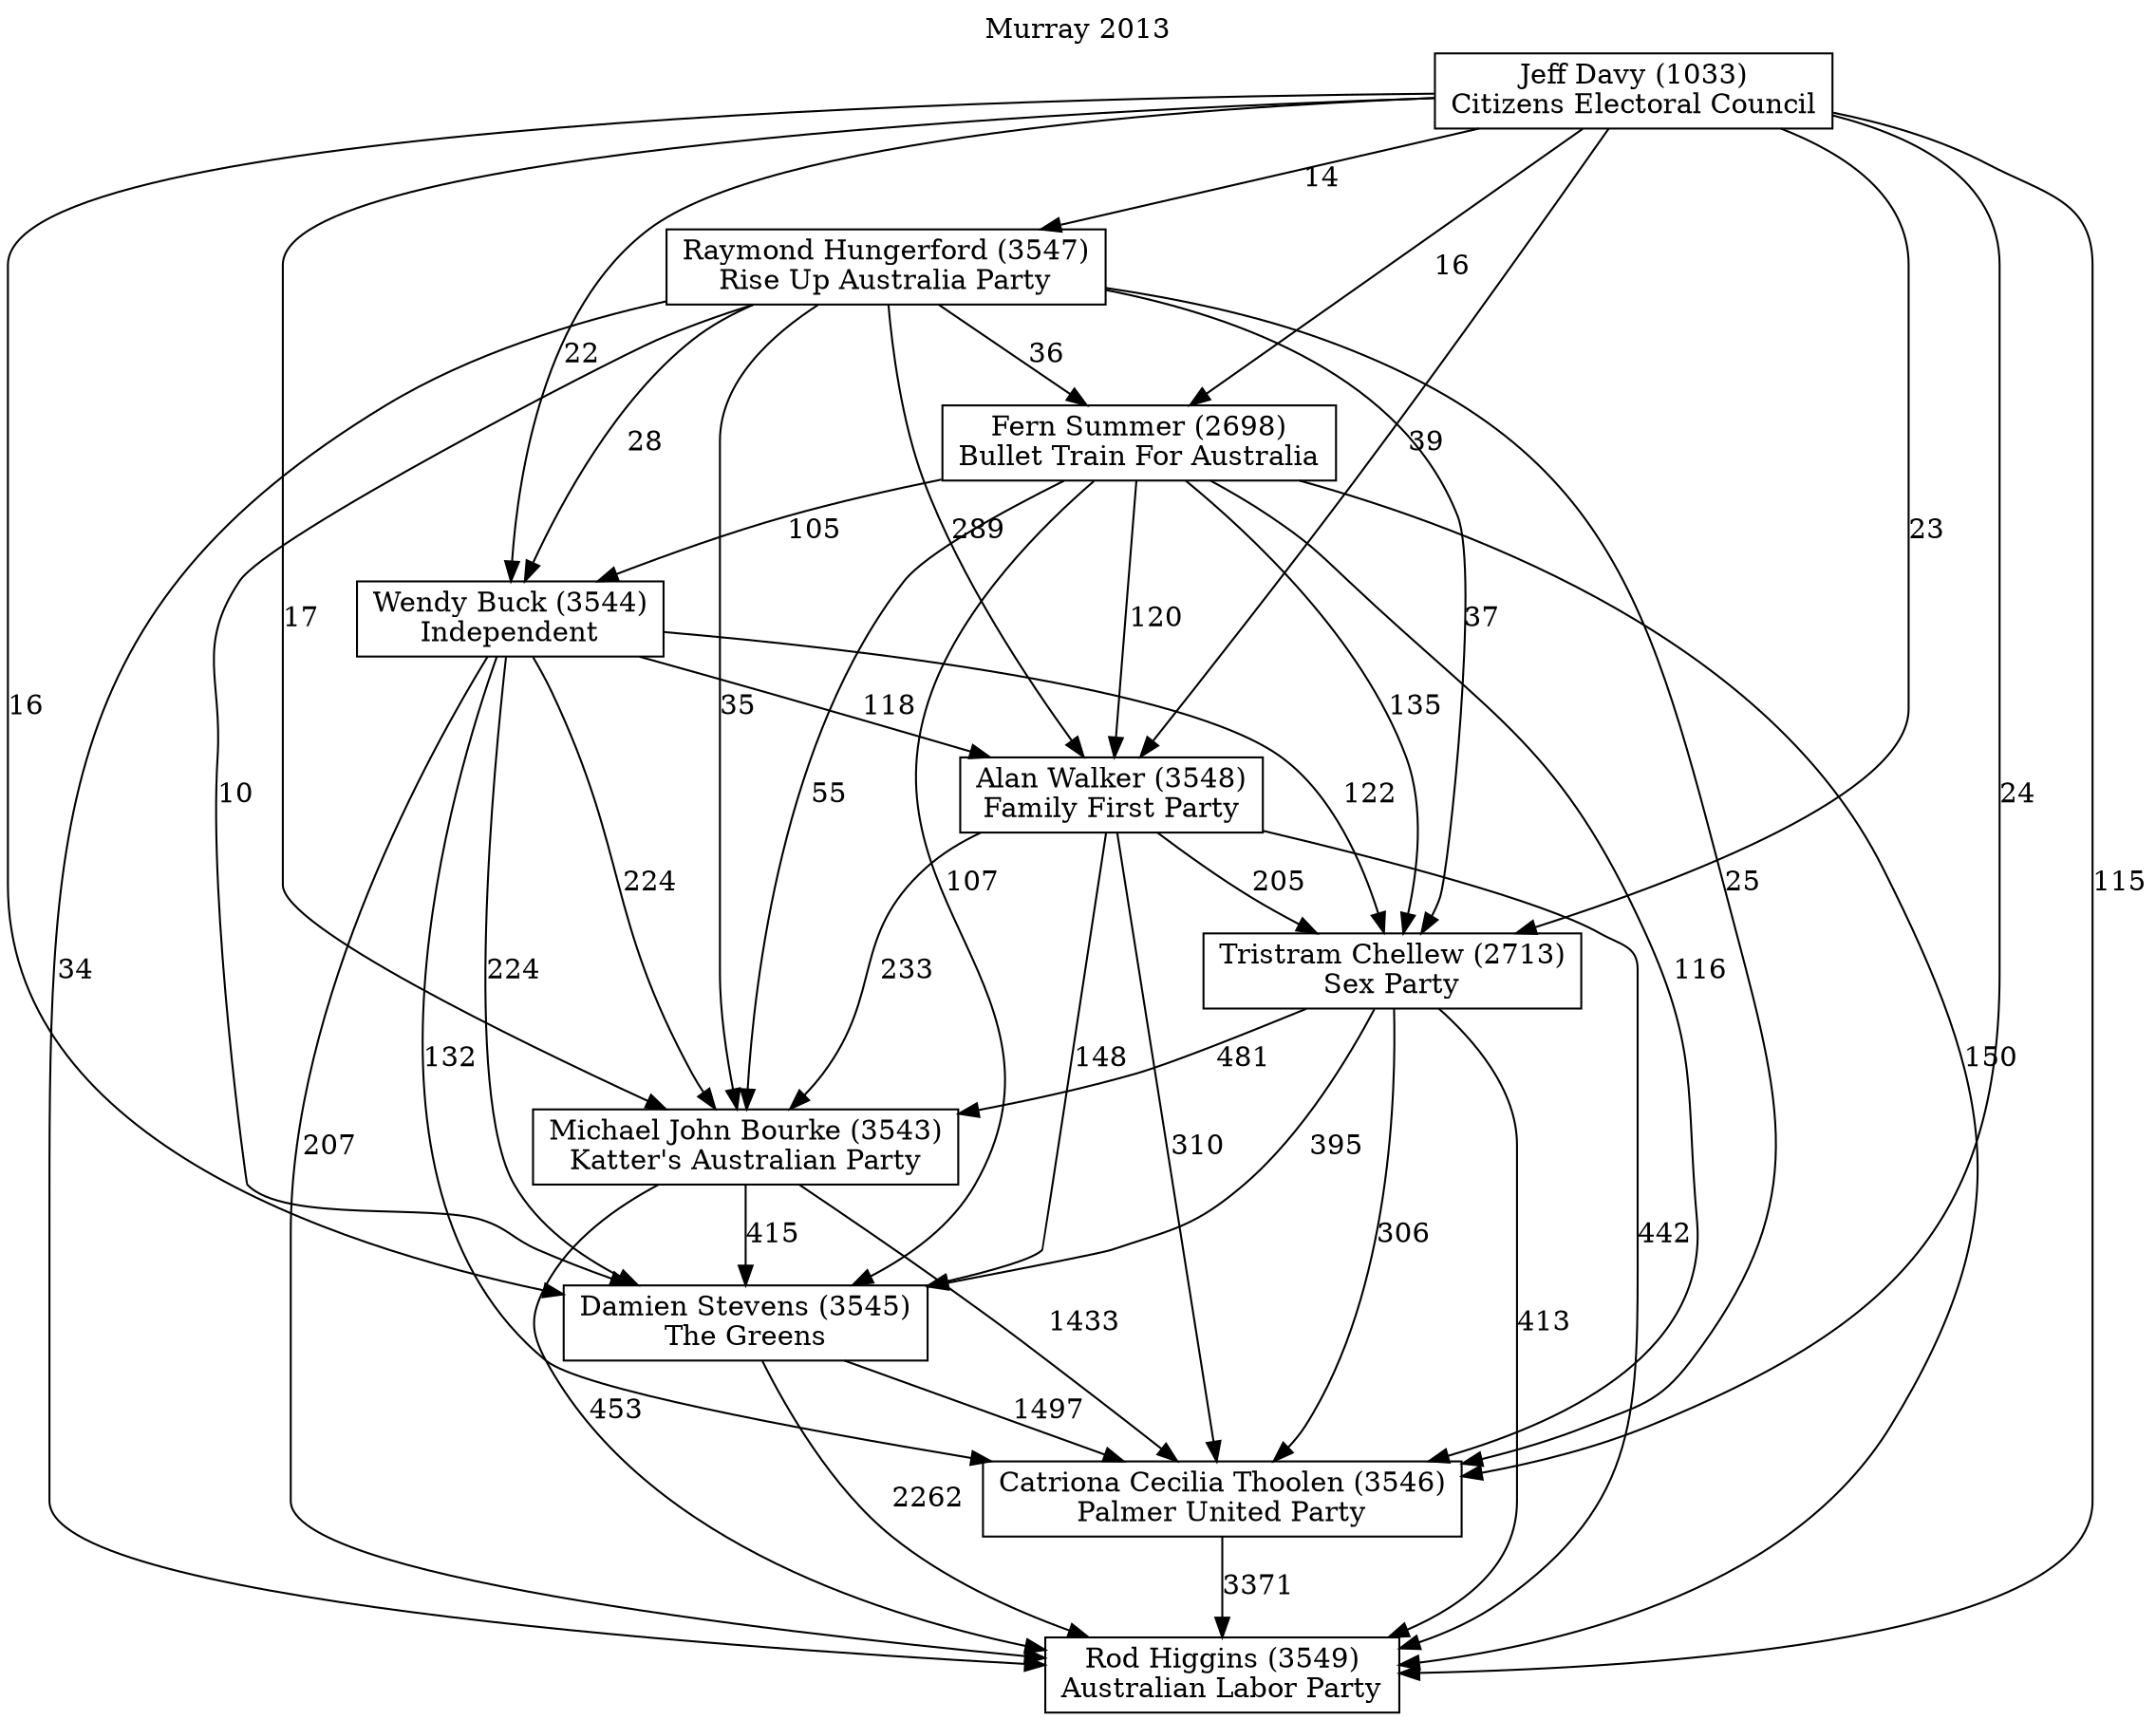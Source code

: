 // House preference flow
digraph "Rod Higgins (3549)_Murray_2013" {
	graph [label="Murray 2013" labelloc=t mclimit=10]
	node [shape=box]
	"Rod Higgins (3549)" [label="Rod Higgins (3549)
Australian Labor Party"]
	"Catriona Cecilia Thoolen (3546)" [label="Catriona Cecilia Thoolen (3546)
Palmer United Party"]
	"Damien Stevens (3545)" [label="Damien Stevens (3545)
The Greens"]
	"Michael John Bourke (3543)" [label="Michael John Bourke (3543)
Katter's Australian Party"]
	"Tristram Chellew (2713)" [label="Tristram Chellew (2713)
Sex Party"]
	"Alan Walker (3548)" [label="Alan Walker (3548)
Family First Party"]
	"Wendy Buck (3544)" [label="Wendy Buck (3544)
Independent"]
	"Fern Summer (2698)" [label="Fern Summer (2698)
Bullet Train For Australia"]
	"Raymond Hungerford (3547)" [label="Raymond Hungerford (3547)
Rise Up Australia Party"]
	"Jeff Davy (1033)" [label="Jeff Davy (1033)
Citizens Electoral Council"]
	"Catriona Cecilia Thoolen (3546)" -> "Rod Higgins (3549)" [label=3371]
	"Damien Stevens (3545)" -> "Catriona Cecilia Thoolen (3546)" [label=1497]
	"Michael John Bourke (3543)" -> "Damien Stevens (3545)" [label=415]
	"Tristram Chellew (2713)" -> "Michael John Bourke (3543)" [label=481]
	"Alan Walker (3548)" -> "Tristram Chellew (2713)" [label=205]
	"Wendy Buck (3544)" -> "Alan Walker (3548)" [label=118]
	"Fern Summer (2698)" -> "Wendy Buck (3544)" [label=105]
	"Raymond Hungerford (3547)" -> "Fern Summer (2698)" [label=36]
	"Jeff Davy (1033)" -> "Raymond Hungerford (3547)" [label=14]
	"Damien Stevens (3545)" -> "Rod Higgins (3549)" [label=2262]
	"Michael John Bourke (3543)" -> "Rod Higgins (3549)" [label=453]
	"Tristram Chellew (2713)" -> "Rod Higgins (3549)" [label=413]
	"Alan Walker (3548)" -> "Rod Higgins (3549)" [label=442]
	"Wendy Buck (3544)" -> "Rod Higgins (3549)" [label=207]
	"Fern Summer (2698)" -> "Rod Higgins (3549)" [label=150]
	"Raymond Hungerford (3547)" -> "Rod Higgins (3549)" [label=34]
	"Jeff Davy (1033)" -> "Rod Higgins (3549)" [label=115]
	"Jeff Davy (1033)" -> "Fern Summer (2698)" [label=16]
	"Raymond Hungerford (3547)" -> "Wendy Buck (3544)" [label=28]
	"Jeff Davy (1033)" -> "Wendy Buck (3544)" [label=22]
	"Fern Summer (2698)" -> "Alan Walker (3548)" [label=120]
	"Raymond Hungerford (3547)" -> "Alan Walker (3548)" [label=289]
	"Jeff Davy (1033)" -> "Alan Walker (3548)" [label=39]
	"Wendy Buck (3544)" -> "Tristram Chellew (2713)" [label=122]
	"Fern Summer (2698)" -> "Tristram Chellew (2713)" [label=135]
	"Raymond Hungerford (3547)" -> "Tristram Chellew (2713)" [label=37]
	"Jeff Davy (1033)" -> "Tristram Chellew (2713)" [label=23]
	"Alan Walker (3548)" -> "Michael John Bourke (3543)" [label=233]
	"Wendy Buck (3544)" -> "Michael John Bourke (3543)" [label=224]
	"Fern Summer (2698)" -> "Michael John Bourke (3543)" [label=55]
	"Raymond Hungerford (3547)" -> "Michael John Bourke (3543)" [label=35]
	"Jeff Davy (1033)" -> "Michael John Bourke (3543)" [label=17]
	"Tristram Chellew (2713)" -> "Damien Stevens (3545)" [label=395]
	"Alan Walker (3548)" -> "Damien Stevens (3545)" [label=148]
	"Wendy Buck (3544)" -> "Damien Stevens (3545)" [label=224]
	"Fern Summer (2698)" -> "Damien Stevens (3545)" [label=107]
	"Raymond Hungerford (3547)" -> "Damien Stevens (3545)" [label=10]
	"Jeff Davy (1033)" -> "Damien Stevens (3545)" [label=16]
	"Michael John Bourke (3543)" -> "Catriona Cecilia Thoolen (3546)" [label=1433]
	"Tristram Chellew (2713)" -> "Catriona Cecilia Thoolen (3546)" [label=306]
	"Alan Walker (3548)" -> "Catriona Cecilia Thoolen (3546)" [label=310]
	"Wendy Buck (3544)" -> "Catriona Cecilia Thoolen (3546)" [label=132]
	"Fern Summer (2698)" -> "Catriona Cecilia Thoolen (3546)" [label=116]
	"Raymond Hungerford (3547)" -> "Catriona Cecilia Thoolen (3546)" [label=25]
	"Jeff Davy (1033)" -> "Catriona Cecilia Thoolen (3546)" [label=24]
}
